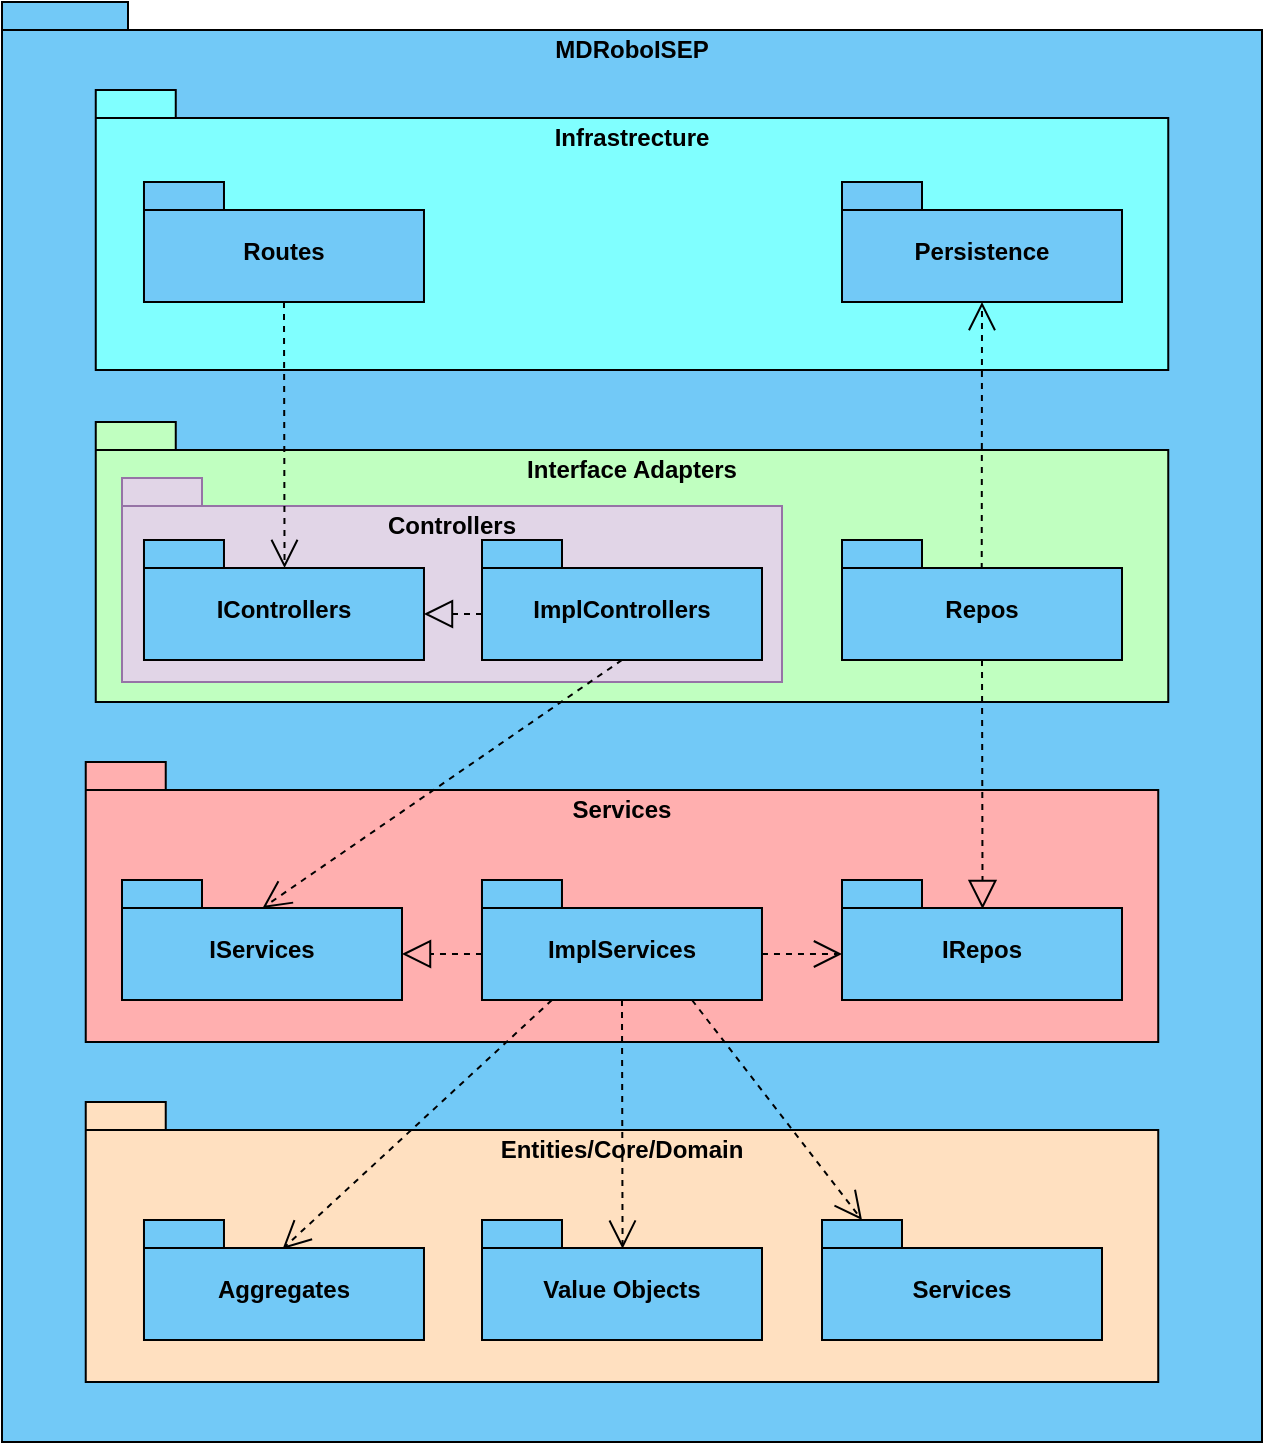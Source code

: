 <mxfile version="22.0.6" type="device">
  <diagram name="Page-1" id="wal5_c3ND8b7d6j-piyN">
    <mxGraphModel dx="910" dy="499" grid="1" gridSize="10" guides="1" tooltips="1" connect="1" arrows="1" fold="1" page="1" pageScale="1" pageWidth="850" pageHeight="1100" math="0" shadow="0">
      <root>
        <mxCell id="0" />
        <mxCell id="1" parent="0" />
        <mxCell id="V9Nev0gOwY_i4Ct8wgDr-2" value="MDRoboISEP" style="shape=folder;fontStyle=1;spacingTop=10;tabWidth=40;tabHeight=14;tabPosition=left;html=1;whiteSpace=wrap;verticalAlign=top;fillColor=#72C9F7;" parent="1" vertex="1">
          <mxGeometry x="90" y="120" width="630" height="720" as="geometry" />
        </mxCell>
        <mxCell id="V9Nev0gOwY_i4Ct8wgDr-3" value="Infrastrecture" style="shape=folder;fontStyle=1;spacingTop=10;tabWidth=40;tabHeight=14;tabPosition=left;html=1;whiteSpace=wrap;verticalAlign=top;fillColor=#80ffff;" parent="1" vertex="1">
          <mxGeometry x="136.88" y="164" width="536.25" height="140" as="geometry" />
        </mxCell>
        <mxCell id="V9Nev0gOwY_i4Ct8wgDr-4" value="Routes" style="shape=folder;fontStyle=1;spacingTop=10;tabWidth=40;tabHeight=14;tabPosition=left;html=1;whiteSpace=wrap;fillColor=#72C9F7;" parent="1" vertex="1">
          <mxGeometry x="160.99" y="210" width="140" height="60" as="geometry" />
        </mxCell>
        <mxCell id="V9Nev0gOwY_i4Ct8wgDr-5" value="Persistence" style="shape=folder;fontStyle=1;spacingTop=10;tabWidth=40;tabHeight=14;tabPosition=left;html=1;whiteSpace=wrap;fillColor=#72C9F7;" parent="1" vertex="1">
          <mxGeometry x="510" y="210" width="140" height="60" as="geometry" />
        </mxCell>
        <mxCell id="V9Nev0gOwY_i4Ct8wgDr-6" value="Interface Adapters" style="shape=folder;fontStyle=1;spacingTop=10;tabWidth=40;tabHeight=14;tabPosition=left;html=1;whiteSpace=wrap;verticalAlign=top;fillColor=#c0ffc0;" parent="1" vertex="1">
          <mxGeometry x="136.88" y="330" width="536.25" height="140" as="geometry" />
        </mxCell>
        <mxCell id="V9Nev0gOwY_i4Ct8wgDr-7" value="Controllers" style="shape=folder;fontStyle=1;spacingTop=10;tabWidth=40;tabHeight=14;tabPosition=left;html=1;whiteSpace=wrap;verticalAlign=top;fillColor=#e1d5e7;strokeColor=#9673a6;" parent="1" vertex="1">
          <mxGeometry x="150" y="358" width="330" height="102" as="geometry" />
        </mxCell>
        <mxCell id="V9Nev0gOwY_i4Ct8wgDr-8" value="Repos" style="shape=folder;fontStyle=1;spacingTop=10;tabWidth=40;tabHeight=14;tabPosition=left;html=1;whiteSpace=wrap;fillColor=#72C9F7;" parent="1" vertex="1">
          <mxGeometry x="510" y="389" width="140" height="60" as="geometry" />
        </mxCell>
        <mxCell id="V9Nev0gOwY_i4Ct8wgDr-9" value="IControllers" style="shape=folder;fontStyle=1;spacingTop=10;tabWidth=40;tabHeight=14;tabPosition=left;html=1;whiteSpace=wrap;fillColor=#72C9F7;" parent="1" vertex="1">
          <mxGeometry x="160.99" y="389" width="140" height="60" as="geometry" />
        </mxCell>
        <mxCell id="V9Nev0gOwY_i4Ct8wgDr-10" value="ImplControllers" style="shape=folder;fontStyle=1;spacingTop=10;tabWidth=40;tabHeight=14;tabPosition=left;html=1;whiteSpace=wrap;fillColor=#72C9F7;" parent="1" vertex="1">
          <mxGeometry x="330" y="389" width="140" height="60" as="geometry" />
        </mxCell>
        <mxCell id="V9Nev0gOwY_i4Ct8wgDr-11" value="Services" style="shape=folder;fontStyle=1;spacingTop=10;tabWidth=40;tabHeight=14;tabPosition=left;html=1;whiteSpace=wrap;verticalAlign=top;fillColor=#ffafaf;" parent="1" vertex="1">
          <mxGeometry x="131.87" y="500" width="536.25" height="140" as="geometry" />
        </mxCell>
        <mxCell id="V9Nev0gOwY_i4Ct8wgDr-13" value="IRepos" style="shape=folder;fontStyle=1;spacingTop=10;tabWidth=40;tabHeight=14;tabPosition=left;html=1;whiteSpace=wrap;fillColor=#72C9F7;" parent="1" vertex="1">
          <mxGeometry x="510" y="559" width="140" height="60" as="geometry" />
        </mxCell>
        <mxCell id="V9Nev0gOwY_i4Ct8wgDr-14" value="IServices" style="shape=folder;fontStyle=1;spacingTop=10;tabWidth=40;tabHeight=14;tabPosition=left;html=1;whiteSpace=wrap;fillColor=#72C9F7;" parent="1" vertex="1">
          <mxGeometry x="150" y="559" width="140" height="60" as="geometry" />
        </mxCell>
        <mxCell id="V9Nev0gOwY_i4Ct8wgDr-15" value="ImplServices" style="shape=folder;fontStyle=1;spacingTop=10;tabWidth=40;tabHeight=14;tabPosition=left;html=1;whiteSpace=wrap;fillColor=#72C9F7;" parent="1" vertex="1">
          <mxGeometry x="329.99" y="559" width="140" height="60" as="geometry" />
        </mxCell>
        <mxCell id="V9Nev0gOwY_i4Ct8wgDr-16" value="Entities/Core/Domain" style="shape=folder;fontStyle=1;spacingTop=10;tabWidth=40;tabHeight=14;tabPosition=left;html=1;whiteSpace=wrap;verticalAlign=top;fillColor=#ffe0c0;" parent="1" vertex="1">
          <mxGeometry x="131.87" y="670" width="536.25" height="140" as="geometry" />
        </mxCell>
        <mxCell id="V9Nev0gOwY_i4Ct8wgDr-17" value="Services" style="shape=folder;fontStyle=1;spacingTop=10;tabWidth=40;tabHeight=14;tabPosition=left;html=1;whiteSpace=wrap;fillColor=#72C9F7;" parent="1" vertex="1">
          <mxGeometry x="500" y="729" width="140" height="60" as="geometry" />
        </mxCell>
        <mxCell id="V9Nev0gOwY_i4Ct8wgDr-18" value="Aggregates" style="shape=folder;fontStyle=1;spacingTop=10;tabWidth=40;tabHeight=14;tabPosition=left;html=1;whiteSpace=wrap;fillColor=#72C9F7;" parent="1" vertex="1">
          <mxGeometry x="160.99" y="729" width="140" height="60" as="geometry" />
        </mxCell>
        <mxCell id="V9Nev0gOwY_i4Ct8wgDr-19" value="Value Objects" style="shape=folder;fontStyle=1;spacingTop=10;tabWidth=40;tabHeight=14;tabPosition=left;html=1;whiteSpace=wrap;fillColor=#72C9F7;" parent="1" vertex="1">
          <mxGeometry x="330" y="729" width="140" height="60" as="geometry" />
        </mxCell>
        <mxCell id="V9Nev0gOwY_i4Ct8wgDr-20" value="" style="endArrow=open;endSize=12;dashed=1;html=1;rounded=0;entryX=0.502;entryY=0.239;entryDx=0;entryDy=0;entryPerimeter=0;exitX=0.5;exitY=1;exitDx=0;exitDy=0;exitPerimeter=0;" parent="1" source="V9Nev0gOwY_i4Ct8wgDr-15" target="V9Nev0gOwY_i4Ct8wgDr-19" edge="1">
          <mxGeometry width="160" relative="1" as="geometry">
            <mxPoint x="290" y="610" as="sourcePoint" />
            <mxPoint x="450" y="610" as="targetPoint" />
          </mxGeometry>
        </mxCell>
        <mxCell id="V9Nev0gOwY_i4Ct8wgDr-21" value="" style="endArrow=open;endSize=12;dashed=1;html=1;rounded=0;entryX=0;entryY=0;entryDx=20;entryDy=0;entryPerimeter=0;exitX=0.75;exitY=1;exitDx=0;exitDy=0;exitPerimeter=0;" parent="1" source="V9Nev0gOwY_i4Ct8wgDr-15" target="V9Nev0gOwY_i4Ct8wgDr-17" edge="1">
          <mxGeometry width="160" relative="1" as="geometry">
            <mxPoint x="410" y="629" as="sourcePoint" />
            <mxPoint x="410" y="753" as="targetPoint" />
          </mxGeometry>
        </mxCell>
        <mxCell id="V9Nev0gOwY_i4Ct8wgDr-22" value="" style="endArrow=open;endSize=12;dashed=1;html=1;rounded=0;entryX=0.495;entryY=0.241;entryDx=0;entryDy=0;entryPerimeter=0;exitX=0.25;exitY=1;exitDx=0;exitDy=0;exitPerimeter=0;" parent="1" source="V9Nev0gOwY_i4Ct8wgDr-15" target="V9Nev0gOwY_i4Ct8wgDr-18" edge="1">
          <mxGeometry x="-0.046" y="43" width="160" relative="1" as="geometry">
            <mxPoint x="445" y="629" as="sourcePoint" />
            <mxPoint x="530" y="739" as="targetPoint" />
            <mxPoint as="offset" />
          </mxGeometry>
        </mxCell>
        <mxCell id="V9Nev0gOwY_i4Ct8wgDr-25" value="" style="endArrow=block;dashed=1;endFill=0;endSize=12;html=1;rounded=0;exitX=0;exitY=0;exitDx=0;exitDy=37;exitPerimeter=0;entryX=0;entryY=0;entryDx=140;entryDy=37;entryPerimeter=0;" parent="1" source="V9Nev0gOwY_i4Ct8wgDr-15" target="V9Nev0gOwY_i4Ct8wgDr-14" edge="1">
          <mxGeometry width="160" relative="1" as="geometry">
            <mxPoint x="350" y="570" as="sourcePoint" />
            <mxPoint x="510" y="570" as="targetPoint" />
          </mxGeometry>
        </mxCell>
        <mxCell id="V9Nev0gOwY_i4Ct8wgDr-26" value="" style="endArrow=open;endSize=12;dashed=1;html=1;rounded=0;exitX=0;exitY=0;exitDx=140;exitDy=37;exitPerimeter=0;entryX=0;entryY=0;entryDx=0;entryDy=37;entryPerimeter=0;" parent="1" source="V9Nev0gOwY_i4Ct8wgDr-15" target="V9Nev0gOwY_i4Ct8wgDr-13" edge="1">
          <mxGeometry width="160" relative="1" as="geometry">
            <mxPoint x="350" y="570" as="sourcePoint" />
            <mxPoint x="510" y="570" as="targetPoint" />
          </mxGeometry>
        </mxCell>
        <mxCell id="V9Nev0gOwY_i4Ct8wgDr-27" value="" style="endArrow=open;endSize=12;dashed=1;html=1;rounded=0;exitX=0.5;exitY=1;exitDx=0;exitDy=0;exitPerimeter=0;entryX=0.502;entryY=0.233;entryDx=0;entryDy=0;entryPerimeter=0;" parent="1" source="V9Nev0gOwY_i4Ct8wgDr-10" target="V9Nev0gOwY_i4Ct8wgDr-14" edge="1">
          <mxGeometry width="160" relative="1" as="geometry">
            <mxPoint x="480" y="606" as="sourcePoint" />
            <mxPoint x="520" y="606" as="targetPoint" />
          </mxGeometry>
        </mxCell>
        <mxCell id="V9Nev0gOwY_i4Ct8wgDr-28" value="" style="endArrow=block;dashed=1;endFill=0;endSize=12;html=1;rounded=0;exitX=0.5;exitY=1;exitDx=0;exitDy=0;exitPerimeter=0;entryX=0.502;entryY=0.241;entryDx=0;entryDy=0;entryPerimeter=0;" parent="1" source="V9Nev0gOwY_i4Ct8wgDr-8" target="V9Nev0gOwY_i4Ct8wgDr-13" edge="1">
          <mxGeometry width="160" relative="1" as="geometry">
            <mxPoint x="340" y="606" as="sourcePoint" />
            <mxPoint x="300" y="606" as="targetPoint" />
          </mxGeometry>
        </mxCell>
        <mxCell id="V9Nev0gOwY_i4Ct8wgDr-29" value="" style="endArrow=block;dashed=1;endFill=0;endSize=12;html=1;rounded=0;exitX=0;exitY=0;exitDx=0;exitDy=37;exitPerimeter=0;entryX=0;entryY=0;entryDx=140;entryDy=37;entryPerimeter=0;" parent="1" source="V9Nev0gOwY_i4Ct8wgDr-10" target="V9Nev0gOwY_i4Ct8wgDr-9" edge="1">
          <mxGeometry width="160" relative="1" as="geometry">
            <mxPoint x="340" y="606" as="sourcePoint" />
            <mxPoint x="300" y="606" as="targetPoint" />
          </mxGeometry>
        </mxCell>
        <mxCell id="V9Nev0gOwY_i4Ct8wgDr-30" value="" style="endArrow=open;endSize=12;dashed=1;html=1;rounded=0;exitX=0.5;exitY=1;exitDx=0;exitDy=0;exitPerimeter=0;entryX=0.502;entryY=0.233;entryDx=0;entryDy=0;entryPerimeter=0;" parent="1" source="V9Nev0gOwY_i4Ct8wgDr-4" target="V9Nev0gOwY_i4Ct8wgDr-9" edge="1">
          <mxGeometry width="160" relative="1" as="geometry">
            <mxPoint x="480" y="606" as="sourcePoint" />
            <mxPoint x="520" y="606" as="targetPoint" />
          </mxGeometry>
        </mxCell>
        <mxCell id="V9Nev0gOwY_i4Ct8wgDr-31" value="" style="endArrow=open;endSize=12;dashed=1;html=1;rounded=0;exitX=0.499;exitY=0.241;exitDx=0;exitDy=0;exitPerimeter=0;entryX=0.5;entryY=1;entryDx=0;entryDy=0;entryPerimeter=0;" parent="1" source="V9Nev0gOwY_i4Ct8wgDr-8" target="V9Nev0gOwY_i4Ct8wgDr-5" edge="1">
          <mxGeometry width="160" relative="1" as="geometry">
            <mxPoint x="241" y="280" as="sourcePoint" />
            <mxPoint x="241" y="413" as="targetPoint" />
          </mxGeometry>
        </mxCell>
      </root>
    </mxGraphModel>
  </diagram>
</mxfile>
